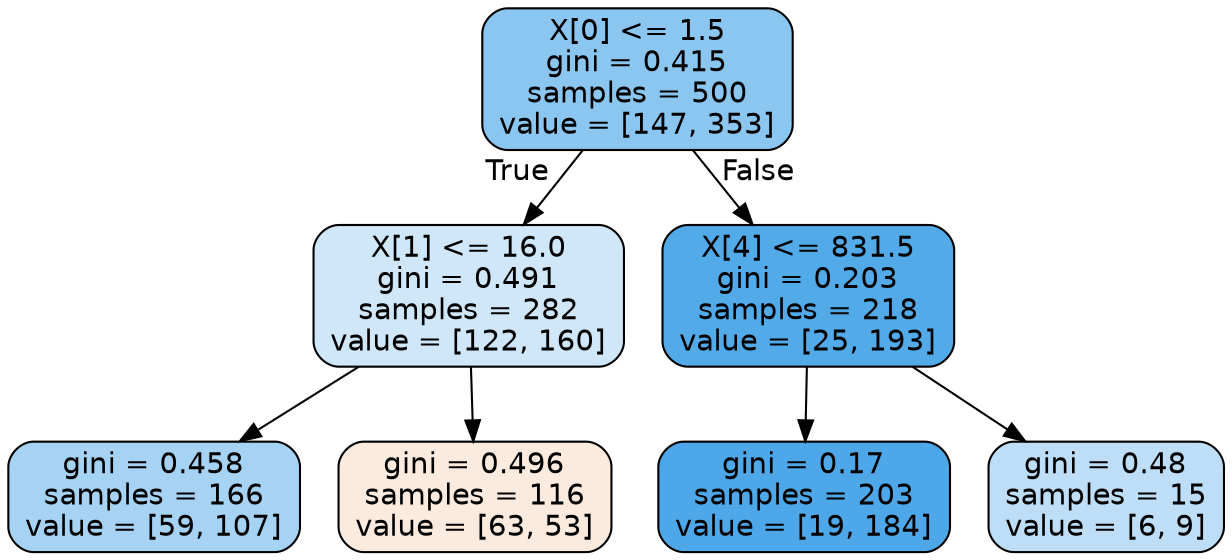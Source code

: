 digraph Tree {
node [shape=box, style="filled, rounded", color="black", fontname=helvetica] ;
edge [fontname=helvetica] ;
0 [label="X[0] <= 1.5\ngini = 0.415\nsamples = 500\nvalue = [147, 353]", fillcolor="#399de595"] ;
1 [label="X[1] <= 16.0\ngini = 0.491\nsamples = 282\nvalue = [122, 160]", fillcolor="#399de53d"] ;
0 -> 1 [labeldistance=2.5, labelangle=45, headlabel="True"] ;
2 [label="gini = 0.458\nsamples = 166\nvalue = [59, 107]", fillcolor="#399de572"] ;
1 -> 2 ;
3 [label="gini = 0.496\nsamples = 116\nvalue = [63, 53]", fillcolor="#e5813928"] ;
1 -> 3 ;
4 [label="X[4] <= 831.5\ngini = 0.203\nsamples = 218\nvalue = [25, 193]", fillcolor="#399de5de"] ;
0 -> 4 [labeldistance=2.5, labelangle=-45, headlabel="False"] ;
5 [label="gini = 0.17\nsamples = 203\nvalue = [19, 184]", fillcolor="#399de5e5"] ;
4 -> 5 ;
6 [label="gini = 0.48\nsamples = 15\nvalue = [6, 9]", fillcolor="#399de555"] ;
4 -> 6 ;
}